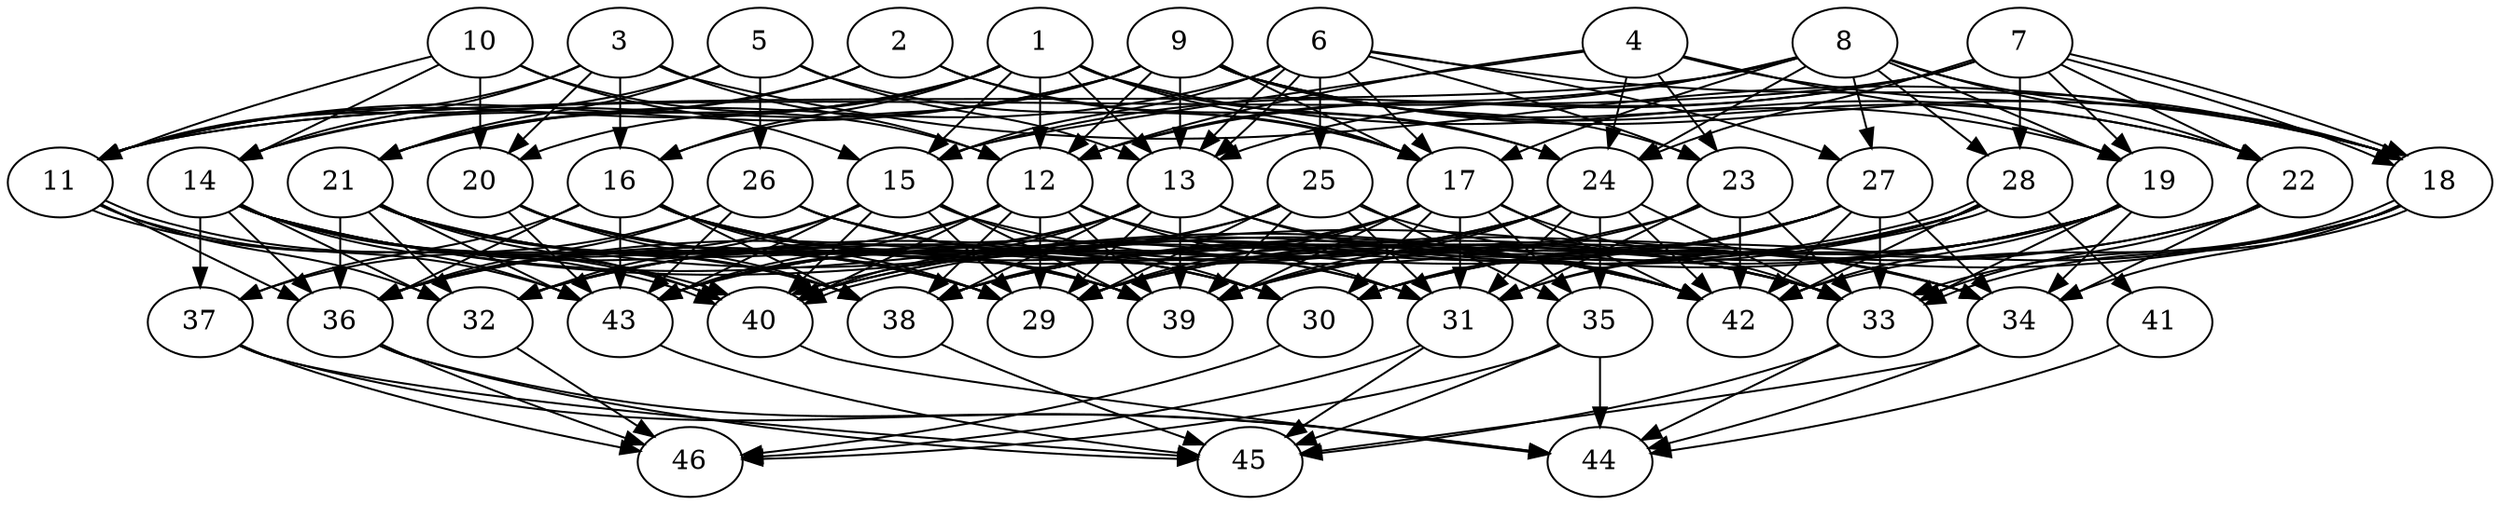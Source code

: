 // DAG (tier=3-complex, mode=data, n=46, ccr=0.522, fat=0.771, density=0.766, regular=0.316, jump=0.232, mindata=4194304, maxdata=33554432)
// DAG automatically generated by daggen at Sun Aug 24 16:33:35 2025
// /home/ermia/Project/Environments/daggen/bin/daggen --dot --ccr 0.522 --fat 0.771 --regular 0.316 --density 0.766 --jump 0.232 --mindata 4194304 --maxdata 33554432 -n 46 
digraph G {
  1 [size="65592762286810160", alpha="0.16", expect_size="32796381143405080"]
  1 -> 11 [size ="1056969850880000"]
  1 -> 12 [size ="1056969850880000"]
  1 -> 13 [size ="1056969850880000"]
  1 -> 15 [size ="1056969850880000"]
  1 -> 16 [size ="1056969850880000"]
  1 -> 17 [size ="1056969850880000"]
  1 -> 20 [size ="1056969850880000"]
  1 -> 21 [size ="1056969850880000"]
  1 -> 22 [size ="1056969850880000"]
  1 -> 24 [size ="1056969850880000"]
  2 [size="60368416900908072", alpha="0.02", expect_size="30184208450454036"]
  2 -> 14 [size ="149033897164800"]
  2 -> 17 [size ="149033897164800"]
  2 -> 21 [size ="149033897164800"]
  2 -> 24 [size ="149033897164800"]
  3 [size="151207756559707840", alpha="0.00", expect_size="75603878279853920"]
  3 -> 11 [size ="2919937282670592"]
  3 -> 12 [size ="2919937282670592"]
  3 -> 14 [size ="2919937282670592"]
  3 -> 16 [size ="2919937282670592"]
  3 -> 18 [size ="2919937282670592"]
  3 -> 20 [size ="2919937282670592"]
  4 [size="2345549428315552", alpha="0.04", expect_size="1172774714157776"]
  4 -> 12 [size ="168062204510208"]
  4 -> 15 [size ="168062204510208"]
  4 -> 18 [size ="168062204510208"]
  4 -> 19 [size ="168062204510208"]
  4 -> 23 [size ="168062204510208"]
  4 -> 24 [size ="168062204510208"]
  5 [size="2953297985358731935744", alpha="0.02", expect_size="1476648992679365967872"]
  5 -> 11 [size ="1646751874285568"]
  5 -> 13 [size ="1646751874285568"]
  5 -> 17 [size ="1646751874285568"]
  5 -> 21 [size ="1646751874285568"]
  5 -> 26 [size ="1646751874285568"]
  6 [size="224081335133114720", alpha="0.00", expect_size="112040667566557360"]
  6 -> 13 [size ="4700670443651072"]
  6 -> 13 [size ="4700670443651072"]
  6 -> 15 [size ="4700670443651072"]
  6 -> 17 [size ="4700670443651072"]
  6 -> 18 [size ="4700670443651072"]
  6 -> 21 [size ="4700670443651072"]
  6 -> 23 [size ="4700670443651072"]
  6 -> 25 [size ="4700670443651072"]
  6 -> 27 [size ="4700670443651072"]
  7 [size="1328330107198111744000", alpha="0.08", expect_size="664165053599055872000"]
  7 -> 11 [size ="966705073356800"]
  7 -> 12 [size ="966705073356800"]
  7 -> 15 [size ="966705073356800"]
  7 -> 18 [size ="966705073356800"]
  7 -> 18 [size ="966705073356800"]
  7 -> 19 [size ="966705073356800"]
  7 -> 22 [size ="966705073356800"]
  7 -> 24 [size ="966705073356800"]
  7 -> 28 [size ="966705073356800"]
  8 [size="3934285558047986176", alpha="0.15", expect_size="1967142779023993088"]
  8 -> 11 [size ="2665616724983808"]
  8 -> 12 [size ="2665616724983808"]
  8 -> 13 [size ="2665616724983808"]
  8 -> 17 [size ="2665616724983808"]
  8 -> 18 [size ="2665616724983808"]
  8 -> 19 [size ="2665616724983808"]
  8 -> 22 [size ="2665616724983808"]
  8 -> 24 [size ="2665616724983808"]
  8 -> 27 [size ="2665616724983808"]
  8 -> 28 [size ="2665616724983808"]
  9 [size="3389232760316405743616", alpha="0.07", expect_size="1694616380158202871808"]
  9 -> 11 [size ="1805056986841088"]
  9 -> 12 [size ="1805056986841088"]
  9 -> 13 [size ="1805056986841088"]
  9 -> 14 [size ="1805056986841088"]
  9 -> 16 [size ="1805056986841088"]
  9 -> 17 [size ="1805056986841088"]
  9 -> 18 [size ="1805056986841088"]
  9 -> 19 [size ="1805056986841088"]
  9 -> 22 [size ="1805056986841088"]
  9 -> 23 [size ="1805056986841088"]
  10 [size="86749175062285136", alpha="0.09", expect_size="43374587531142568"]
  10 -> 11 [size ="8109371909210112"]
  10 -> 12 [size ="8109371909210112"]
  10 -> 14 [size ="8109371909210112"]
  10 -> 15 [size ="8109371909210112"]
  10 -> 20 [size ="8109371909210112"]
  11 [size="6675470192635266048", alpha="0.17", expect_size="3337735096317633024"]
  11 -> 32 [size ="6526968149311488"]
  11 -> 36 [size ="6526968149311488"]
  11 -> 40 [size ="6526968149311488"]
  11 -> 40 [size ="6526968149311488"]
  11 -> 43 [size ="6526968149311488"]
  12 [size="2712883802954268672000", alpha="0.14", expect_size="1356441901477134336000"]
  12 -> 29 [size ="1556123693875200"]
  12 -> 31 [size ="1556123693875200"]
  12 -> 36 [size ="1556123693875200"]
  12 -> 38 [size ="1556123693875200"]
  12 -> 39 [size ="1556123693875200"]
  12 -> 40 [size ="1556123693875200"]
  12 -> 42 [size ="1556123693875200"]
  12 -> 43 [size ="1556123693875200"]
  13 [size="7424281929990001664", alpha="0.11", expect_size="3712140964995000832"]
  13 -> 29 [size ="7335368277884928"]
  13 -> 32 [size ="7335368277884928"]
  13 -> 34 [size ="7335368277884928"]
  13 -> 38 [size ="7335368277884928"]
  13 -> 39 [size ="7335368277884928"]
  13 -> 40 [size ="7335368277884928"]
  13 -> 42 [size ="7335368277884928"]
  13 -> 43 [size ="7335368277884928"]
  14 [size="14389751712957558784", alpha="0.03", expect_size="7194875856478779392"]
  14 -> 29 [size ="7924732204679168"]
  14 -> 30 [size ="7924732204679168"]
  14 -> 32 [size ="7924732204679168"]
  14 -> 33 [size ="7924732204679168"]
  14 -> 36 [size ="7924732204679168"]
  14 -> 37 [size ="7924732204679168"]
  14 -> 38 [size ="7924732204679168"]
  14 -> 39 [size ="7924732204679168"]
  14 -> 40 [size ="7924732204679168"]
  14 -> 42 [size ="7924732204679168"]
  14 -> 43 [size ="7924732204679168"]
  15 [size="124664068685467328", alpha="0.20", expect_size="62332034342733664"]
  15 -> 29 [size ="2856431829123072"]
  15 -> 30 [size ="2856431829123072"]
  15 -> 32 [size ="2856431829123072"]
  15 -> 33 [size ="2856431829123072"]
  15 -> 36 [size ="2856431829123072"]
  15 -> 39 [size ="2856431829123072"]
  15 -> 40 [size ="2856431829123072"]
  15 -> 43 [size ="2856431829123072"]
  16 [size="154576101175726178304", alpha="0.08", expect_size="77288050587863089152"]
  16 -> 29 [size ="230418964021248"]
  16 -> 31 [size ="230418964021248"]
  16 -> 33 [size ="230418964021248"]
  16 -> 36 [size ="230418964021248"]
  16 -> 37 [size ="230418964021248"]
  16 -> 38 [size ="230418964021248"]
  16 -> 39 [size ="230418964021248"]
  16 -> 42 [size ="230418964021248"]
  16 -> 43 [size ="230418964021248"]
  17 [size="83659223724527120", alpha="0.11", expect_size="41829611862263560"]
  17 -> 29 [size ="3782278694043648"]
  17 -> 30 [size ="3782278694043648"]
  17 -> 31 [size ="3782278694043648"]
  17 -> 33 [size ="3782278694043648"]
  17 -> 35 [size ="3782278694043648"]
  17 -> 38 [size ="3782278694043648"]
  17 -> 39 [size ="3782278694043648"]
  17 -> 42 [size ="3782278694043648"]
  17 -> 43 [size ="3782278694043648"]
  18 [size="31695771854064888", alpha="0.03", expect_size="15847885927032444"]
  18 -> 29 [size ="1354064147251200"]
  18 -> 30 [size ="1354064147251200"]
  18 -> 33 [size ="1354064147251200"]
  18 -> 33 [size ="1354064147251200"]
  18 -> 34 [size ="1354064147251200"]
  18 -> 42 [size ="1354064147251200"]
  19 [size="6754527279226814464000", alpha="0.17", expect_size="3377263639613407232000"]
  19 -> 29 [size ="2858599369932800"]
  19 -> 30 [size ="2858599369932800"]
  19 -> 31 [size ="2858599369932800"]
  19 -> 33 [size ="2858599369932800"]
  19 -> 34 [size ="2858599369932800"]
  19 -> 38 [size ="2858599369932800"]
  19 -> 40 [size ="2858599369932800"]
  19 -> 42 [size ="2858599369932800"]
  20 [size="5481805824976241033216", alpha="0.07", expect_size="2740902912488120516608"]
  20 -> 29 [size ="2487171613196288"]
  20 -> 30 [size ="2487171613196288"]
  20 -> 38 [size ="2487171613196288"]
  20 -> 39 [size ="2487171613196288"]
  20 -> 43 [size ="2487171613196288"]
  21 [size="1080009926054211584", alpha="0.03", expect_size="540004963027105792"]
  21 -> 29 [size ="977541477171200"]
  21 -> 30 [size ="977541477171200"]
  21 -> 32 [size ="977541477171200"]
  21 -> 36 [size ="977541477171200"]
  21 -> 38 [size ="977541477171200"]
  21 -> 39 [size ="977541477171200"]
  21 -> 40 [size ="977541477171200"]
  21 -> 42 [size ="977541477171200"]
  21 -> 43 [size ="977541477171200"]
  22 [size="217456457836494752", alpha="0.06", expect_size="108728228918247376"]
  22 -> 30 [size ="5959566730723328"]
  22 -> 33 [size ="5959566730723328"]
  22 -> 34 [size ="5959566730723328"]
  22 -> 39 [size ="5959566730723328"]
  23 [size="1534105055139458560", alpha="0.04", expect_size="767052527569729280"]
  23 -> 31 [size ="572196019765248"]
  23 -> 32 [size ="572196019765248"]
  23 -> 33 [size ="572196019765248"]
  23 -> 39 [size ="572196019765248"]
  23 -> 42 [size ="572196019765248"]
  24 [size="222221794828883904", alpha="0.03", expect_size="111110897414441952"]
  24 -> 29 [size ="3551845083512832"]
  24 -> 31 [size ="3551845083512832"]
  24 -> 32 [size ="3551845083512832"]
  24 -> 33 [size ="3551845083512832"]
  24 -> 35 [size ="3551845083512832"]
  24 -> 36 [size ="3551845083512832"]
  24 -> 39 [size ="3551845083512832"]
  24 -> 42 [size ="3551845083512832"]
  25 [size="1275227736738103296000", alpha="0.11", expect_size="637613868369051648000"]
  25 -> 29 [size ="940766448844800"]
  25 -> 31 [size ="940766448844800"]
  25 -> 34 [size ="940766448844800"]
  25 -> 35 [size ="940766448844800"]
  25 -> 36 [size ="940766448844800"]
  25 -> 39 [size ="940766448844800"]
  25 -> 43 [size ="940766448844800"]
  26 [size="205088115090663104", alpha="0.03", expect_size="102544057545331552"]
  26 -> 31 [size ="4342010618052608"]
  26 -> 33 [size ="4342010618052608"]
  26 -> 34 [size ="4342010618052608"]
  26 -> 36 [size ="4342010618052608"]
  26 -> 37 [size ="4342010618052608"]
  26 -> 43 [size ="4342010618052608"]
  27 [size="25131516867911224", alpha="0.12", expect_size="12565758433955612"]
  27 -> 30 [size ="580121366888448"]
  27 -> 33 [size ="580121366888448"]
  27 -> 34 [size ="580121366888448"]
  27 -> 38 [size ="580121366888448"]
  27 -> 40 [size ="580121366888448"]
  27 -> 42 [size ="580121366888448"]
  27 -> 43 [size ="580121366888448"]
  28 [size="7465985189157737472", alpha="0.18", expect_size="3732992594578868736"]
  28 -> 31 [size ="4265628139520000"]
  28 -> 38 [size ="4265628139520000"]
  28 -> 39 [size ="4265628139520000"]
  28 -> 40 [size ="4265628139520000"]
  28 -> 40 [size ="4265628139520000"]
  28 -> 41 [size ="4265628139520000"]
  28 -> 42 [size ="4265628139520000"]
  29 [size="19552977150959257911296", alpha="0.11", expect_size="9776488575479628955648"]
  30 [size="3563337792672082427904", alpha="0.10", expect_size="1781668896336041213952"]
  30 -> 46 [size ="1866356697858048"]
  31 [size="16328806698538138", alpha="0.17", expect_size="8164403349269069"]
  31 -> 45 [size ="1125270727688192"]
  31 -> 46 [size ="1125270727688192"]
  32 [size="322219347575570432000", alpha="0.06", expect_size="161109673787785216000"]
  32 -> 46 [size ="376002786099200"]
  33 [size="224133829328904576", alpha="0.07", expect_size="112066914664452288"]
  33 -> 44 [size ="4636552252620800"]
  33 -> 45 [size ="4636552252620800"]
  34 [size="3790846034755156480", alpha="0.11", expect_size="1895423017377578240"]
  34 -> 44 [size ="2192003878092800"]
  34 -> 45 [size ="2192003878092800"]
  35 [size="17680076981212818", alpha="0.16", expect_size="8840038490606409"]
  35 -> 44 [size ="520092655812608"]
  35 -> 45 [size ="520092655812608"]
  35 -> 46 [size ="520092655812608"]
  36 [size="33965082179433161293824", alpha="0.15", expect_size="16982541089716580646912"]
  36 -> 44 [size ="8390318235844608"]
  36 -> 45 [size ="8390318235844608"]
  36 -> 46 [size ="8390318235844608"]
  37 [size="20804730714829914112", alpha="0.07", expect_size="10402365357414957056"]
  37 -> 44 [size ="8894305536049152"]
  37 -> 45 [size ="8894305536049152"]
  37 -> 46 [size ="8894305536049152"]
  38 [size="199109984435039840", alpha="0.06", expect_size="99554992217519920"]
  38 -> 45 [size ="274174010458112"]
  39 [size="2209950195464894976", alpha="0.07", expect_size="1104975097732447488"]
  40 [size="6396148123467991040", alpha="0.12", expect_size="3198074061733995520"]
  40 -> 44 [size ="7530633286909952"]
  41 [size="266459924932171712", alpha="0.06", expect_size="133229962466085856"]
  41 -> 44 [size ="7248804344496128"]
  42 [size="224328659324041376", alpha="0.03", expect_size="112164329662020688"]
  43 [size="3543909204697688064", alpha="0.16", expect_size="1771954602348844032"]
  43 -> 45 [size ="6805998584987648"]
  44 [size="1244554503325460736", alpha="0.03", expect_size="622277251662730368"]
  45 [size="3010647457982539776", alpha="0.06", expect_size="1505323728991269888"]
  46 [size="280168699290274400", alpha="0.05", expect_size="140084349645137200"]
}